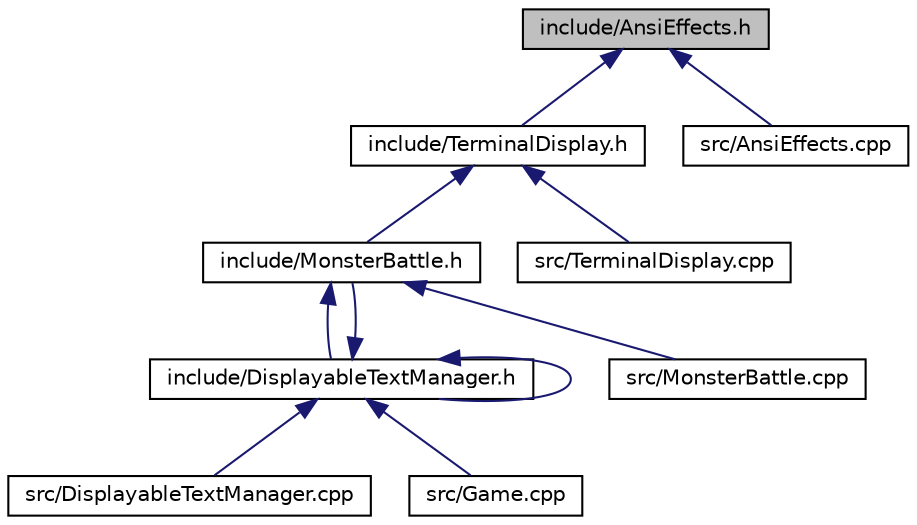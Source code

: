 digraph "include/AnsiEffects.h"
{
  edge [fontname="Helvetica",fontsize="10",labelfontname="Helvetica",labelfontsize="10"];
  node [fontname="Helvetica",fontsize="10",shape=record];
  Node2 [label="include/AnsiEffects.h",height=0.2,width=0.4,color="black", fillcolor="grey75", style="filled", fontcolor="black"];
  Node2 -> Node3 [dir="back",color="midnightblue",fontsize="10",style="solid",fontname="Helvetica"];
  Node3 [label="include/TerminalDisplay.h",height=0.2,width=0.4,color="black", fillcolor="white", style="filled",URL="$TerminalDisplay_8h.html"];
  Node3 -> Node4 [dir="back",color="midnightblue",fontsize="10",style="solid",fontname="Helvetica"];
  Node4 [label="include/MonsterBattle.h",height=0.2,width=0.4,color="black", fillcolor="white", style="filled",URL="$MonsterBattle_8h.html"];
  Node4 -> Node5 [dir="back",color="midnightblue",fontsize="10",style="solid",fontname="Helvetica"];
  Node5 [label="include/DisplayableTextManager.h",height=0.2,width=0.4,color="black", fillcolor="white", style="filled",URL="$DisplayableTextManager_8h.html"];
  Node5 -> Node5 [dir="back",color="midnightblue",fontsize="10",style="solid",fontname="Helvetica"];
  Node5 -> Node4 [dir="back",color="midnightblue",fontsize="10",style="solid",fontname="Helvetica"];
  Node5 -> Node6 [dir="back",color="midnightblue",fontsize="10",style="solid",fontname="Helvetica"];
  Node6 [label="src/DisplayableTextManager.cpp",height=0.2,width=0.4,color="black", fillcolor="white", style="filled",URL="$DisplayableTextManager_8cpp.html"];
  Node5 -> Node7 [dir="back",color="midnightblue",fontsize="10",style="solid",fontname="Helvetica"];
  Node7 [label="src/Game.cpp",height=0.2,width=0.4,color="black", fillcolor="white", style="filled",URL="$Game_8cpp.html"];
  Node4 -> Node8 [dir="back",color="midnightblue",fontsize="10",style="solid",fontname="Helvetica"];
  Node8 [label="src/MonsterBattle.cpp",height=0.2,width=0.4,color="black", fillcolor="white", style="filled",URL="$MonsterBattle_8cpp.html"];
  Node3 -> Node9 [dir="back",color="midnightblue",fontsize="10",style="solid",fontname="Helvetica"];
  Node9 [label="src/TerminalDisplay.cpp",height=0.2,width=0.4,color="black", fillcolor="white", style="filled",URL="$TerminalDisplay_8cpp.html"];
  Node2 -> Node10 [dir="back",color="midnightblue",fontsize="10",style="solid",fontname="Helvetica"];
  Node10 [label="src/AnsiEffects.cpp",height=0.2,width=0.4,color="black", fillcolor="white", style="filled",URL="$AnsiEffects_8cpp.html"];
}
